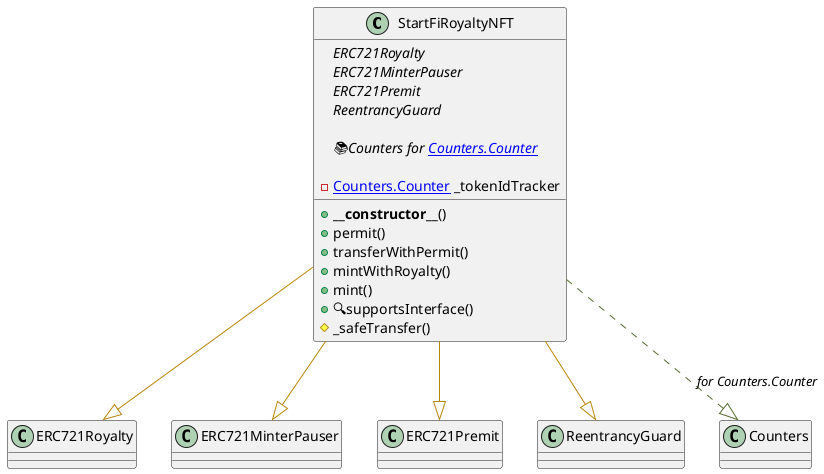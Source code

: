@startuml
' -- generated by: https://marketplace.visualstudio.com/items?itemName=tintinweb.solidity-visual-auditor
'
' -- for auto-render install: https://marketplace.visualstudio.com/items?itemName=jebbs.plantuml
' -- options --



' -- classes --


class StartFiRoyaltyNFT {
    ' -- inheritance --
	{abstract}ERC721Royalty
	{abstract}ERC721MinterPauser
	{abstract}ERC721Premit
	{abstract}ReentrancyGuard

    ' -- usingFor --
	{abstract}📚Counters for [[Counters.Counter]]

    ' -- vars --
	-[[Counters.Counter]] _tokenIdTracker

    ' -- methods --
	+**__constructor__**()
	+permit()
	+transferWithPermit()
	+mintWithRoyalty()
	+mint()
	+🔍supportsInterface()
	#_safeTransfer()

}
' -- inheritance / usingFor --
StartFiRoyaltyNFT --[#DarkGoldenRod]|> ERC721Royalty
StartFiRoyaltyNFT --[#DarkGoldenRod]|> ERC721MinterPauser
StartFiRoyaltyNFT --[#DarkGoldenRod]|> ERC721Premit
StartFiRoyaltyNFT --[#DarkGoldenRod]|> ReentrancyGuard
StartFiRoyaltyNFT ..[#DarkOliveGreen]|> Counters : //for Counters.Counter//

@enduml